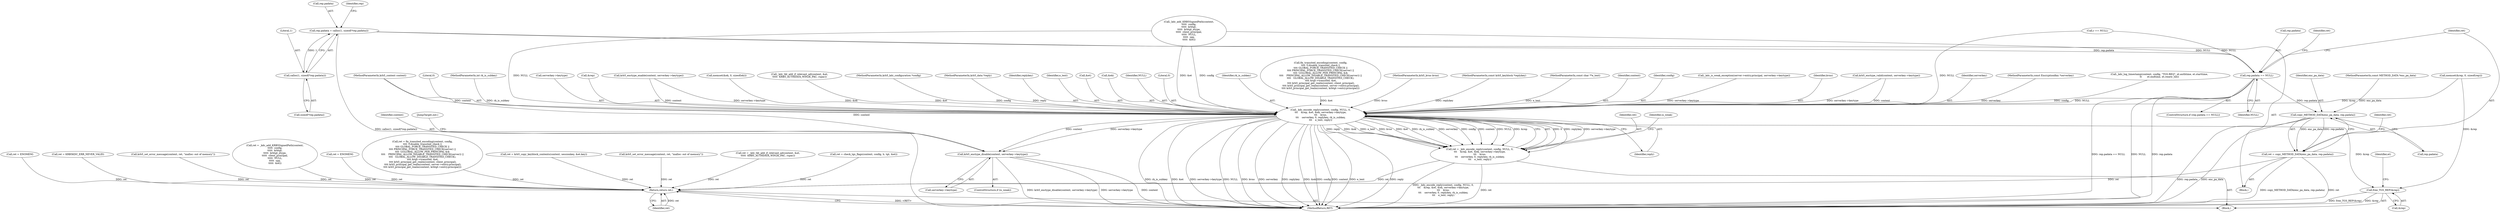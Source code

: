 digraph "0_heimdal_b1e699103f08d6a0ca46a122193c9da65f6cf837_1@API" {
"1000972" [label="(Call,rep.padata = calloc(1, sizeof(*rep.padata)))"];
"1000976" [label="(Call,calloc(1, sizeof(*rep.padata)))"];
"1000984" [label="(Call,rep.padata == NULL)"];
"1000996" [label="(Call,copy_METHOD_DATA(enc_pa_data, rep.padata))"];
"1000994" [label="(Call,ret = copy_METHOD_DATA(enc_pa_data, rep.padata))"];
"1001125" [label="(Return,return ret;)"];
"1001033" [label="(Call,_kdc_encode_reply(context, config, NULL, 0,\n\t\t\t    &rep, &et, &ek, serverkey->keytype,\n\t\t\t    kvno,\n\t\t\t    serverkey, 0, replykey, rk_is_subkey,\n\t\t\t    e_text, reply))"];
"1001031" [label="(Call,ret = _kdc_encode_reply(context, config, NULL, 0,\n\t\t\t    &rep, &et, &ek, serverkey->keytype,\n\t\t\t    kvno,\n\t\t\t    serverkey, 0, replykey, rk_is_subkey,\n\t\t\t    e_text, reply))"];
"1001056" [label="(Call,krb5_enctype_disable(context, serverkey->keytype))"];
"1001062" [label="(Call,free_TGS_REP(&rep))"];
"1001002" [label="(Identifier,ret)"];
"1001054" [label="(ControlStructure,if (is_weak))"];
"1000914" [label="(Call,_kdc_log_timestamp(context, config, \"TGS-REQ\", et.authtime, et.starttime,\n\t\t       et.endtime, et.renew_till))"];
"1001049" [label="(Literal,0)"];
"1000952" [label="(Call,ret = _kdc_add_KRB5SignedPath(context,\n\t\t\t\t\t  config,\n\t\t\t\t\t  krbtgt,\n\t\t\t\t\t  krbtgt_etype,\n\t\t\t\t\t  client_principal,\n\t\t\t\t\t  NULL,\n\t\t\t\t\t  spp,\n\t\t\t\t\t  &et))"];
"1000117" [label="(MethodParameterIn,int rk_is_subkey)"];
"1001044" [label="(Call,serverkey->keytype)"];
"1001038" [label="(Call,&rep)"];
"1001052" [label="(Identifier,e_text)"];
"1001007" [label="(Call,krb5_enctype_valid(context, serverkey->keytype))"];
"1000972" [label="(Call,rep.padata = calloc(1, sizeof(*rep.padata)))"];
"1000843" [label="(Call,ret = ENOMEM)"];
"1001056" [label="(Call,krb5_enctype_disable(context, serverkey->keytype))"];
"1001063" [label="(Call,&rep)"];
"1001048" [label="(Identifier,serverkey)"];
"1000118" [label="(MethodParameterIn,const EncryptionKey *serverkey)"];
"1000954" [label="(Call,_kdc_add_KRB5SignedPath(context,\n\t\t\t\t\t  config,\n\t\t\t\t\t  krbtgt,\n\t\t\t\t\t  krbtgt_etype,\n\t\t\t\t\t  client_principal,\n\t\t\t\t\t  NULL,\n\t\t\t\t\t  spp,\n\t\t\t\t\t  &et))"];
"1001023" [label="(Call,krb5_enctype_enable(context, serverkey->keytype))"];
"1000977" [label="(Literal,1)"];
"1000161" [label="(Call,memset(&ek, 0, sizeof(ek)))"];
"1001062" [label="(Call,free_TGS_REP(&rep))"];
"1000223" [label="(Call,ret = fix_transited_encoding(context, config,\n\t\t\t\t !f.disable_transited_check ||\n\t\t\t\t GLOBAL_FORCE_TRANSITED_CHECK ||\n\t\t\t\t PRINCIPAL_FORCE_TRANSITED_CHECK(server) ||\n\t\t\t\t !((GLOBAL_ALLOW_PER_PRINCIPAL &&\n\t\t\t\t    PRINCIPAL_ALLOW_DISABLE_TRANSITED_CHECK(server)) ||\n\t\t\t\t   GLOBAL_ALLOW_DISABLE_TRANSITED_CHECK),\n \t\t\t\t &tgt->transited, &et,\n \t\t\t\t krb5_principal_get_realm(context, client_principal),\n \t\t\t\t krb5_principal_get_realm(context, server->entry.principal),\n\t\t\t\t krb5_principal_get_realm(context, krbtgt->entry.principal)))"];
"1000973" [label="(Call,rep.padata)"];
"1000786" [label="(Call,ret = krb5_copy_keyblock_contents(context, sessionkey, &et.key))"];
"1000691" [label="(Call,krb5_set_error_message(context, ret, \"malloc: out of memory\"))"];
"1001058" [label="(Call,serverkey->keytype)"];
"1000111" [label="(MethodParameterIn,krb5_context context)"];
"1001068" [label="(Identifier,et)"];
"1000647" [label="(Call,_kdc_tkt_add_if_relevant_ad(context, &et,\n\t\t\t\t\t  KRB5_AUTHDATA_WIN2K_PAC, rspac))"];
"1001033" [label="(Call,_kdc_encode_reply(context, config, NULL, 0,\n\t\t\t    &rep, &et, &ek, serverkey->keytype,\n\t\t\t    kvno,\n\t\t\t    serverkey, 0, replykey, rk_is_subkey,\n\t\t\t    e_text, reply))"];
"1000645" [label="(Call,ret = _kdc_tkt_add_if_relevant_ad(context, &et,\n\t\t\t\t\t  KRB5_AUTHDATA_WIN2K_PAC, rspac))"];
"1000991" [label="(Identifier,ret)"];
"1000131" [label="(MethodParameterIn,const METHOD_DATA *enc_pa_data)"];
"1000112" [label="(MethodParameterIn,krb5_kdc_configuration *config)"];
"1000133" [label="(MethodParameterIn,krb5_data *reply)"];
"1001057" [label="(Identifier,context)"];
"1001050" [label="(Identifier,replykey)"];
"1000134" [label="(Block,)"];
"1000211" [label="(Call,ret = check_tgs_flags(context, config, b, tgt, &et))"];
"1000986" [label="(Identifier,rep)"];
"1000984" [label="(Call,rep.padata == NULL)"];
"1000149" [label="(Call,memset(&rep, 0, sizeof(rep)))"];
"1000990" [label="(Call,ret = ENOMEM)"];
"1001055" [label="(Identifier,is_weak)"];
"1001040" [label="(Call,&et)"];
"1001032" [label="(Identifier,ret)"];
"1001042" [label="(Call,&ek)"];
"1000978" [label="(Call,sizeof(*rep.padata))"];
"1001036" [label="(Identifier,NULL)"];
"1001037" [label="(Literal,0)"];
"1001051" [label="(Identifier,rk_is_subkey)"];
"1001031" [label="(Call,ret = _kdc_encode_reply(context, config, NULL, 0,\n\t\t\t    &rep, &et, &ek, serverkey->keytype,\n\t\t\t    kvno,\n\t\t\t    serverkey, 0, replykey, rk_is_subkey,\n\t\t\t    e_text, reply))"];
"1001053" [label="(Identifier,reply)"];
"1000983" [label="(ControlStructure,if (rep.padata == NULL))"];
"1000560" [label="(Call,ret = KRB5KDC_ERR_NEVER_VALID)"];
"1000225" [label="(Call,fix_transited_encoding(context, config,\n\t\t\t\t !f.disable_transited_check ||\n\t\t\t\t GLOBAL_FORCE_TRANSITED_CHECK ||\n\t\t\t\t PRINCIPAL_FORCE_TRANSITED_CHECK(server) ||\n\t\t\t\t !((GLOBAL_ALLOW_PER_PRINCIPAL &&\n\t\t\t\t    PRINCIPAL_ALLOW_DISABLE_TRANSITED_CHECK(server)) ||\n\t\t\t\t   GLOBAL_ALLOW_DISABLE_TRANSITED_CHECK),\n \t\t\t\t &tgt->transited, &et,\n \t\t\t\t krb5_principal_get_realm(context, client_principal),\n \t\t\t\t krb5_principal_get_realm(context, server->entry.principal),\n\t\t\t\t krb5_principal_get_realm(context, krbtgt->entry.principal)))"];
"1000995" [label="(Identifier,ret)"];
"1000996" [label="(Call,copy_METHOD_DATA(enc_pa_data, rep.padata))"];
"1000976" [label="(Call,calloc(1, sizeof(*rep.padata)))"];
"1000120" [label="(MethodParameterIn,krb5_kvno kvno)"];
"1000116" [label="(MethodParameterIn,const krb5_keyblock *replykey)"];
"1000132" [label="(MethodParameterIn,const char **e_text)"];
"1000941" [label="(Call,r == NULL)"];
"1001125" [label="(Return,return ret;)"];
"1001127" [label="(MethodReturn,RET)"];
"1001034" [label="(Identifier,context)"];
"1001035" [label="(Identifier,config)"];
"1001013" [label="(Call,_kdc_is_weak_exception(server->entry.principal, serverkey->keytype))"];
"1001061" [label="(JumpTarget,out:)"];
"1000985" [label="(Call,rep.padata)"];
"1000971" [label="(Block,)"];
"1000988" [label="(Identifier,NULL)"];
"1001047" [label="(Identifier,kvno)"];
"1000723" [label="(Call,krb5_set_error_message(context, ret, \"malloc: out of memory\"))"];
"1000998" [label="(Call,rep.padata)"];
"1001126" [label="(Identifier,ret)"];
"1000997" [label="(Identifier,enc_pa_data)"];
"1000994" [label="(Call,ret = copy_METHOD_DATA(enc_pa_data, rep.padata))"];
"1000972" -> "1000971"  [label="AST: "];
"1000972" -> "1000976"  [label="CFG: "];
"1000973" -> "1000972"  [label="AST: "];
"1000976" -> "1000972"  [label="AST: "];
"1000986" -> "1000972"  [label="CFG: "];
"1000972" -> "1001127"  [label="DDG: calloc(1, sizeof(*rep.padata))"];
"1000976" -> "1000972"  [label="DDG: 1"];
"1000972" -> "1000984"  [label="DDG: rep.padata"];
"1000976" -> "1000978"  [label="CFG: "];
"1000977" -> "1000976"  [label="AST: "];
"1000978" -> "1000976"  [label="AST: "];
"1000984" -> "1000983"  [label="AST: "];
"1000984" -> "1000988"  [label="CFG: "];
"1000985" -> "1000984"  [label="AST: "];
"1000988" -> "1000984"  [label="AST: "];
"1000991" -> "1000984"  [label="CFG: "];
"1000995" -> "1000984"  [label="CFG: "];
"1000984" -> "1001127"  [label="DDG: rep.padata == NULL"];
"1000984" -> "1001127"  [label="DDG: NULL"];
"1000984" -> "1001127"  [label="DDG: rep.padata"];
"1000941" -> "1000984"  [label="DDG: NULL"];
"1000954" -> "1000984"  [label="DDG: NULL"];
"1000984" -> "1000996"  [label="DDG: rep.padata"];
"1000984" -> "1001033"  [label="DDG: NULL"];
"1000996" -> "1000994"  [label="AST: "];
"1000996" -> "1000998"  [label="CFG: "];
"1000997" -> "1000996"  [label="AST: "];
"1000998" -> "1000996"  [label="AST: "];
"1000994" -> "1000996"  [label="CFG: "];
"1000996" -> "1001127"  [label="DDG: rep.padata"];
"1000996" -> "1001127"  [label="DDG: enc_pa_data"];
"1000996" -> "1000994"  [label="DDG: enc_pa_data"];
"1000996" -> "1000994"  [label="DDG: rep.padata"];
"1000131" -> "1000996"  [label="DDG: enc_pa_data"];
"1000994" -> "1000971"  [label="AST: "];
"1000995" -> "1000994"  [label="AST: "];
"1001002" -> "1000994"  [label="CFG: "];
"1000994" -> "1001127"  [label="DDG: copy_METHOD_DATA(enc_pa_data, rep.padata)"];
"1000994" -> "1001127"  [label="DDG: ret"];
"1000994" -> "1001125"  [label="DDG: ret"];
"1001125" -> "1000134"  [label="AST: "];
"1001125" -> "1001126"  [label="CFG: "];
"1001126" -> "1001125"  [label="AST: "];
"1001127" -> "1001125"  [label="CFG: "];
"1001125" -> "1001127"  [label="DDG: <RET>"];
"1001126" -> "1001125"  [label="DDG: ret"];
"1000691" -> "1001125"  [label="DDG: ret"];
"1000645" -> "1001125"  [label="DDG: ret"];
"1000952" -> "1001125"  [label="DDG: ret"];
"1000843" -> "1001125"  [label="DDG: ret"];
"1000990" -> "1001125"  [label="DDG: ret"];
"1000786" -> "1001125"  [label="DDG: ret"];
"1000211" -> "1001125"  [label="DDG: ret"];
"1000723" -> "1001125"  [label="DDG: ret"];
"1001031" -> "1001125"  [label="DDG: ret"];
"1000560" -> "1001125"  [label="DDG: ret"];
"1000223" -> "1001125"  [label="DDG: ret"];
"1001033" -> "1001031"  [label="AST: "];
"1001033" -> "1001053"  [label="CFG: "];
"1001034" -> "1001033"  [label="AST: "];
"1001035" -> "1001033"  [label="AST: "];
"1001036" -> "1001033"  [label="AST: "];
"1001037" -> "1001033"  [label="AST: "];
"1001038" -> "1001033"  [label="AST: "];
"1001040" -> "1001033"  [label="AST: "];
"1001042" -> "1001033"  [label="AST: "];
"1001044" -> "1001033"  [label="AST: "];
"1001047" -> "1001033"  [label="AST: "];
"1001048" -> "1001033"  [label="AST: "];
"1001049" -> "1001033"  [label="AST: "];
"1001050" -> "1001033"  [label="AST: "];
"1001051" -> "1001033"  [label="AST: "];
"1001052" -> "1001033"  [label="AST: "];
"1001053" -> "1001033"  [label="AST: "];
"1001031" -> "1001033"  [label="CFG: "];
"1001033" -> "1001127"  [label="DDG: rk_is_subkey"];
"1001033" -> "1001127"  [label="DDG: &et"];
"1001033" -> "1001127"  [label="DDG: NULL"];
"1001033" -> "1001127"  [label="DDG: serverkey->keytype"];
"1001033" -> "1001127"  [label="DDG: kvno"];
"1001033" -> "1001127"  [label="DDG: serverkey"];
"1001033" -> "1001127"  [label="DDG: replykey"];
"1001033" -> "1001127"  [label="DDG: &ek"];
"1001033" -> "1001127"  [label="DDG: config"];
"1001033" -> "1001127"  [label="DDG: context"];
"1001033" -> "1001127"  [label="DDG: e_text"];
"1001033" -> "1001127"  [label="DDG: reply"];
"1001033" -> "1001031"  [label="DDG: 0"];
"1001033" -> "1001031"  [label="DDG: replykey"];
"1001033" -> "1001031"  [label="DDG: serverkey->keytype"];
"1001033" -> "1001031"  [label="DDG: reply"];
"1001033" -> "1001031"  [label="DDG: &ek"];
"1001033" -> "1001031"  [label="DDG: e_text"];
"1001033" -> "1001031"  [label="DDG: kvno"];
"1001033" -> "1001031"  [label="DDG: &et"];
"1001033" -> "1001031"  [label="DDG: rk_is_subkey"];
"1001033" -> "1001031"  [label="DDG: serverkey"];
"1001033" -> "1001031"  [label="DDG: config"];
"1001033" -> "1001031"  [label="DDG: context"];
"1001033" -> "1001031"  [label="DDG: NULL"];
"1001033" -> "1001031"  [label="DDG: &rep"];
"1001023" -> "1001033"  [label="DDG: context"];
"1001023" -> "1001033"  [label="DDG: serverkey->keytype"];
"1001007" -> "1001033"  [label="DDG: context"];
"1001007" -> "1001033"  [label="DDG: serverkey->keytype"];
"1000111" -> "1001033"  [label="DDG: context"];
"1000914" -> "1001033"  [label="DDG: config"];
"1000954" -> "1001033"  [label="DDG: config"];
"1000954" -> "1001033"  [label="DDG: NULL"];
"1000954" -> "1001033"  [label="DDG: &et"];
"1000112" -> "1001033"  [label="DDG: config"];
"1000941" -> "1001033"  [label="DDG: NULL"];
"1000149" -> "1001033"  [label="DDG: &rep"];
"1000647" -> "1001033"  [label="DDG: &et"];
"1000225" -> "1001033"  [label="DDG: &et"];
"1000161" -> "1001033"  [label="DDG: &ek"];
"1001013" -> "1001033"  [label="DDG: serverkey->keytype"];
"1000120" -> "1001033"  [label="DDG: kvno"];
"1000118" -> "1001033"  [label="DDG: serverkey"];
"1000116" -> "1001033"  [label="DDG: replykey"];
"1000117" -> "1001033"  [label="DDG: rk_is_subkey"];
"1000132" -> "1001033"  [label="DDG: e_text"];
"1000133" -> "1001033"  [label="DDG: reply"];
"1001033" -> "1001056"  [label="DDG: context"];
"1001033" -> "1001056"  [label="DDG: serverkey->keytype"];
"1001033" -> "1001062"  [label="DDG: &rep"];
"1001031" -> "1000134"  [label="AST: "];
"1001032" -> "1001031"  [label="AST: "];
"1001055" -> "1001031"  [label="CFG: "];
"1001031" -> "1001127"  [label="DDG: _kdc_encode_reply(context, config, NULL, 0,\n\t\t\t    &rep, &et, &ek, serverkey->keytype,\n\t\t\t    kvno,\n\t\t\t    serverkey, 0, replykey, rk_is_subkey,\n\t\t\t    e_text, reply)"];
"1001031" -> "1001127"  [label="DDG: ret"];
"1001056" -> "1001054"  [label="AST: "];
"1001056" -> "1001058"  [label="CFG: "];
"1001057" -> "1001056"  [label="AST: "];
"1001058" -> "1001056"  [label="AST: "];
"1001061" -> "1001056"  [label="CFG: "];
"1001056" -> "1001127"  [label="DDG: context"];
"1001056" -> "1001127"  [label="DDG: krb5_enctype_disable(context, serverkey->keytype)"];
"1001056" -> "1001127"  [label="DDG: serverkey->keytype"];
"1000111" -> "1001056"  [label="DDG: context"];
"1001062" -> "1000134"  [label="AST: "];
"1001062" -> "1001063"  [label="CFG: "];
"1001063" -> "1001062"  [label="AST: "];
"1001068" -> "1001062"  [label="CFG: "];
"1001062" -> "1001127"  [label="DDG: free_TGS_REP(&rep)"];
"1001062" -> "1001127"  [label="DDG: &rep"];
"1000149" -> "1001062"  [label="DDG: &rep"];
}
